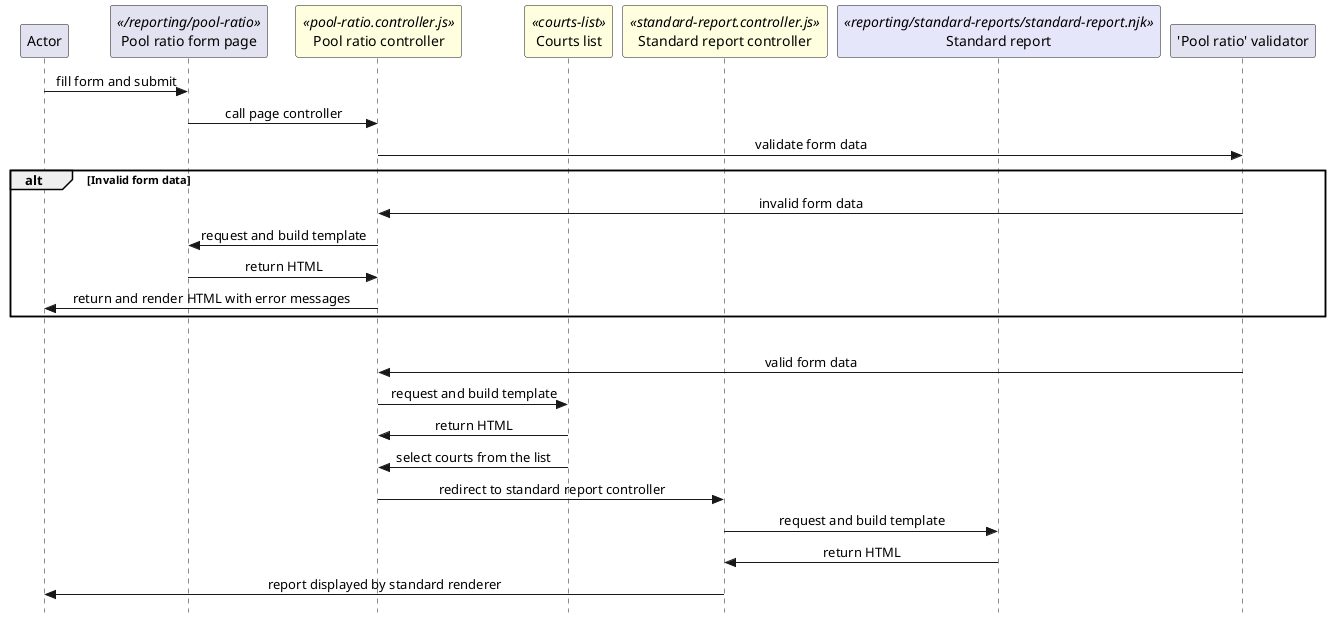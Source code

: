 @startuml reports.pool-ratio

skinparam Style strictuml 
skinparam SequenceMessageAlignment center

participant Actor

''' LOCAL ROUTING
participant "Pool ratio form page" as PoolRatioFormPage <</reporting/pool-ratio>>

''' CONTROLLER AND REQUEST OBJECTS
participant "Pool ratio controller" as PoolRatioController <<pool-ratio.controller.js>> #LightYellow
participant "Courts list" as CourtsList <<courts-list>> #LightYellow
participant "Standard report controller" as StandardReportController <<standard-report.controller.js>> #LightYellow

''' TEMPLATES
participant "Standard report" as StandardReport <<reporting/standard-reports/standard-report.njk>> #lavender

''' VALIDATORS
participant "'Pool ratio' validator" as Validator

''' SELECT PAGE
Actor -> PoolRatioFormPage : fill form and submit
PoolRatioFormPage -> PoolRatioController : call page controller
PoolRatioController -> Validator : validate form data

alt Invalid form data

  PoolRatioController <- Validator : invalid form data
  PoolRatioController -> PoolRatioFormPage : request and build template
  PoolRatioController <- PoolRatioFormPage : return HTML
  Actor <- PoolRatioController : return and render HTML with error messages

end
|||

PoolRatioController <- Validator : valid form data

PoolRatioController -> CourtsList : request and build template
PoolRatioController <- CourtsList : return HTML
CourtsList -> PoolRatioController : select courts from the list

PoolRatioController -> StandardReportController : redirect to standard report controller

StandardReportController -> StandardReport : request and build template
StandardReportController <- StandardReport : return HTML
Actor <- StandardReportController : report displayed by standard renderer